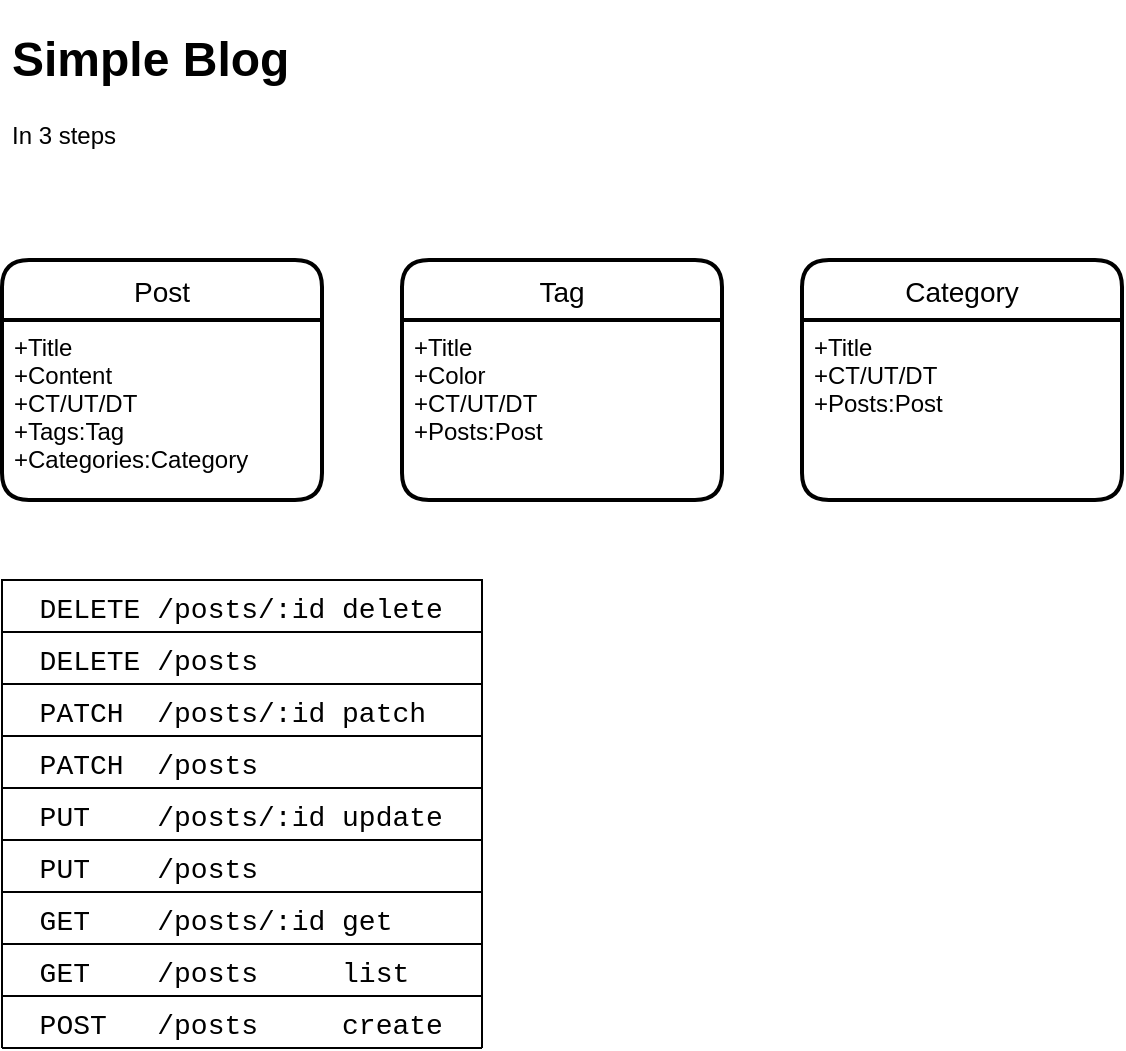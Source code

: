 <mxfile version="14.4.5" type="github">
  <diagram id="2vguA9VRlWRnG-YiR0Zg" name="Page-1">
    <mxGraphModel dx="788" dy="538" grid="1" gridSize="10" guides="1" tooltips="1" connect="1" arrows="1" fold="1" page="1" pageScale="1" pageWidth="850" pageHeight="1100" math="0" shadow="0">
      <root>
        <mxCell id="0" />
        <mxCell id="1" parent="0" />
        <mxCell id="eH79TKneD-y03dZ3sler-3" value="&lt;h1&gt;Simple Blog&lt;/h1&gt;&lt;p&gt;In 3 steps&lt;/p&gt;" style="text;html=1;strokeColor=none;fillColor=none;spacing=5;spacingTop=-20;whiteSpace=wrap;overflow=hidden;rounded=0;" vertex="1" parent="1">
          <mxGeometry x="40" y="40" width="190" height="80" as="geometry" />
        </mxCell>
        <mxCell id="eH79TKneD-y03dZ3sler-17" value="Post" style="swimlane;childLayout=stackLayout;horizontal=1;startSize=30;horizontalStack=0;rounded=1;fontSize=14;fontStyle=0;strokeWidth=2;resizeParent=0;resizeLast=1;shadow=0;dashed=0;align=center;" vertex="1" parent="1">
          <mxGeometry x="40" y="160" width="160" height="120" as="geometry">
            <mxRectangle x="40" y="160" width="60" height="30" as="alternateBounds" />
          </mxGeometry>
        </mxCell>
        <mxCell id="eH79TKneD-y03dZ3sler-18" value="+Title&#xa;+Content&#xa;+CT/UT/DT&#xa;+Tags:Tag&#xa;+Categories:Category" style="align=left;strokeColor=none;fillColor=none;spacingLeft=4;fontSize=12;verticalAlign=top;resizable=0;rotatable=0;part=1;" vertex="1" parent="eH79TKneD-y03dZ3sler-17">
          <mxGeometry y="30" width="160" height="90" as="geometry" />
        </mxCell>
        <mxCell id="eH79TKneD-y03dZ3sler-19" value="Tag" style="swimlane;childLayout=stackLayout;horizontal=1;startSize=30;horizontalStack=0;rounded=1;fontSize=14;fontStyle=0;strokeWidth=2;resizeParent=0;resizeLast=1;shadow=0;dashed=0;align=center;" vertex="1" parent="1">
          <mxGeometry x="240" y="160" width="160" height="120" as="geometry">
            <mxRectangle x="40" y="160" width="60" height="30" as="alternateBounds" />
          </mxGeometry>
        </mxCell>
        <mxCell id="eH79TKneD-y03dZ3sler-20" value="+Title&#xa;+Color&#xa;+CT/UT/DT&#xa;+Posts:Post" style="align=left;strokeColor=none;fillColor=none;spacingLeft=4;fontSize=12;verticalAlign=top;resizable=0;rotatable=0;part=1;" vertex="1" parent="eH79TKneD-y03dZ3sler-19">
          <mxGeometry y="30" width="160" height="90" as="geometry" />
        </mxCell>
        <mxCell id="eH79TKneD-y03dZ3sler-21" value="Category" style="swimlane;childLayout=stackLayout;horizontal=1;startSize=30;horizontalStack=0;rounded=1;fontSize=14;fontStyle=0;strokeWidth=2;resizeParent=0;resizeLast=1;shadow=0;dashed=0;align=center;" vertex="1" parent="1">
          <mxGeometry x="440" y="160" width="160" height="120" as="geometry">
            <mxRectangle x="40" y="160" width="60" height="30" as="alternateBounds" />
          </mxGeometry>
        </mxCell>
        <mxCell id="eH79TKneD-y03dZ3sler-22" value="+Title&#xa;+CT/UT/DT&#xa;+Posts:Post" style="align=left;strokeColor=none;fillColor=none;spacingLeft=4;fontSize=12;verticalAlign=top;resizable=0;rotatable=0;part=1;" vertex="1" parent="eH79TKneD-y03dZ3sler-21">
          <mxGeometry y="30" width="160" height="90" as="geometry" />
        </mxCell>
        <mxCell id="eH79TKneD-y03dZ3sler-55" value="" style="group" vertex="1" connectable="0" parent="1">
          <mxGeometry x="40" y="320" width="240" height="234" as="geometry" />
        </mxCell>
        <mxCell id="eH79TKneD-y03dZ3sler-25" value="  POST   /posts     create" style="swimlane;fontStyle=0;childLayout=stackLayout;horizontal=1;startSize=26;horizontalStack=0;resizeParent=1;resizeParentMax=0;resizeLast=0;collapsible=1;marginBottom=0;align=left;fontSize=14;fontFamily=Courier New;labelBackgroundColor=#ffffff;" vertex="1" collapsed="1" parent="eH79TKneD-y03dZ3sler-55">
          <mxGeometry y="208" width="240.0" height="26" as="geometry">
            <mxRectangle x="40" y="570" width="160" height="210" as="alternateBounds" />
          </mxGeometry>
        </mxCell>
        <mxCell id="eH79TKneD-y03dZ3sler-26" value="{&#xa; &quot;posts&quot;:[&#xa;  &quot;title&quot;:&quot;title&quot;,&#xa;  &quot;content&quot;:&quot;content&quot;,&#xa;  &quot;tags&quot;:[&#xa;    {&#xa;     &quot;id&quot;:&quot;uuid&quot;&#xa;    }&#xa;   ]&#xa;  }&#xa; ]&#xa;}" style="text;strokeColor=none;spacingLeft=4;spacingRight=4;overflow=hidden;rotatable=0;points=[[0,0.5],[1,0.5]];portConstraint=eastwest;fontSize=12;fontFamily=Courier New;labelBackgroundColor=#ffffff;fillColor=#ffffff;" vertex="1" parent="eH79TKneD-y03dZ3sler-25">
          <mxGeometry y="26" width="240.0" height="184" as="geometry" />
        </mxCell>
        <mxCell id="eH79TKneD-y03dZ3sler-31" value="  GET    /posts     list" style="swimlane;fontStyle=0;childLayout=stackLayout;horizontal=1;startSize=26;horizontalStack=0;resizeParent=1;resizeParentMax=0;resizeLast=0;collapsible=1;marginBottom=0;align=left;fontSize=14;fontFamily=Courier New;labelBackgroundColor=#ffffff;" vertex="1" collapsed="1" parent="eH79TKneD-y03dZ3sler-55">
          <mxGeometry y="182" width="240.0" height="26" as="geometry">
            <mxRectangle x="40" y="518" width="160" height="170" as="alternateBounds" />
          </mxGeometry>
        </mxCell>
        <mxCell id="eH79TKneD-y03dZ3sler-32" value="{&#xa; &quot;title&quot;:&quot;title&quot;,&#xa; &quot;content&quot;:&quot;content&quot;,&#xa; &quot;offset&quot;:&quot;offset&quot;,&#xa; &quot;limit&quot;:&quot;limit&quot;&#xa; &quot;tags&quot;:[&#xa;  &quot;id&quot;:&quot;id&quot; &#xa; ]&#xa;}" style="text;strokeColor=none;spacingLeft=4;spacingRight=4;overflow=hidden;rotatable=0;points=[[0,0.5],[1,0.5]];portConstraint=eastwest;fontSize=12;fontFamily=Courier New;labelBackgroundColor=#ffffff;labelBorderColor=none;fillColor=#ffffff;" vertex="1" parent="eH79TKneD-y03dZ3sler-31">
          <mxGeometry y="26" width="240.0" height="144" as="geometry" />
        </mxCell>
        <mxCell id="eH79TKneD-y03dZ3sler-33" value="  GET    /posts/:id get" style="swimlane;fontStyle=0;childLayout=stackLayout;horizontal=1;startSize=26;horizontalStack=0;resizeParent=1;resizeParentMax=0;resizeLast=0;collapsible=1;marginBottom=0;align=left;fontSize=14;fontFamily=Courier New;labelBackgroundColor=#ffffff;" vertex="1" collapsed="1" parent="eH79TKneD-y03dZ3sler-55">
          <mxGeometry y="156" width="240.0" height="26" as="geometry">
            <mxRectangle x="40" y="412" width="160" height="170" as="alternateBounds" />
          </mxGeometry>
        </mxCell>
        <mxCell id="eH79TKneD-y03dZ3sler-34" value="{&#xa; &quot;title&quot;:&quot;title&quot;,&#xa; &quot;content&quot;:&quot;content&quot;,&#xa; &quot;tags&quot;:[&#xa;  {&#xa;   &quot;id&quot;:&quot;id&quot;&#xa;  }&#xa; ]&#xa;}" style="text;strokeColor=none;spacingLeft=4;spacingRight=4;overflow=hidden;rotatable=0;points=[[0,0.5],[1,0.5]];portConstraint=eastwest;fontSize=12;fontFamily=Courier New;labelBackgroundColor=#ffffff;fillColor=#ffffff;" vertex="1" parent="eH79TKneD-y03dZ3sler-33">
          <mxGeometry y="26" width="240.0" height="144" as="geometry" />
        </mxCell>
        <mxCell id="eH79TKneD-y03dZ3sler-35" value="  PUT    /posts" style="swimlane;fontStyle=0;childLayout=stackLayout;horizontal=1;startSize=26;horizontalStack=0;resizeParent=1;resizeParentMax=0;resizeLast=0;collapsible=1;marginBottom=0;align=left;fontSize=14;fontFamily=Courier New;labelBackgroundColor=#ffffff;" vertex="1" collapsed="1" parent="eH79TKneD-y03dZ3sler-55">
          <mxGeometry y="130" width="240.0" height="26" as="geometry">
            <mxRectangle x="40" y="386" width="160" height="190" as="alternateBounds" />
          </mxGeometry>
        </mxCell>
        <mxCell id="eH79TKneD-y03dZ3sler-36" value="{&#xa; &quot;posts&quot;:[&#xa;  &quot;title&quot;:&quot;title&quot;,&#xa;  &quot;content&quot;:&quot;content&quot;,&#xa;  &quot;tags&quot;:[&#xa;   {&#xa;    &quot;id&quot;:&quot;uuid&quot;&#xa;   }&#xa;  ]&#xa; ]&#xa;}" style="text;strokeColor=none;spacingLeft=4;spacingRight=4;overflow=hidden;rotatable=0;points=[[0,0.5],[1,0.5]];portConstraint=eastwest;fontSize=12;fontFamily=Courier New;labelBackgroundColor=#ffffff;fillColor=#ffffff;" vertex="1" parent="eH79TKneD-y03dZ3sler-35">
          <mxGeometry y="26" width="240.0" height="164" as="geometry" />
        </mxCell>
        <mxCell id="eH79TKneD-y03dZ3sler-37" value="  PUT    /posts/:id update" style="swimlane;fontStyle=0;childLayout=stackLayout;horizontal=1;startSize=26;horizontalStack=0;resizeParent=1;resizeParentMax=0;resizeLast=0;collapsible=1;marginBottom=0;align=left;fontSize=14;fontFamily=Courier New;labelBackgroundColor=#ffffff;" vertex="1" collapsed="1" parent="eH79TKneD-y03dZ3sler-55">
          <mxGeometry y="104" width="240.0" height="26" as="geometry">
            <mxRectangle x="40" y="360" width="160" height="170" as="alternateBounds" />
          </mxGeometry>
        </mxCell>
        <mxCell id="eH79TKneD-y03dZ3sler-38" value="{&#xa; &quot;title&quot;:&quot;title&quot;,&#xa; &quot;content&quot;:&quot;content&quot;,&#xa; &quot;tags&quot;:[&#xa;  {&#xa;   &quot;id&quot;:&quot;uuid&quot;&#xa;  }&#xa; ]&#xa;}" style="text;strokeColor=none;spacingLeft=4;spacingRight=4;overflow=hidden;rotatable=0;points=[[0,0.5],[1,0.5]];portConstraint=eastwest;fontSize=12;fontFamily=Courier New;labelBackgroundColor=#ffffff;fillColor=#ffffff;" vertex="1" parent="eH79TKneD-y03dZ3sler-37">
          <mxGeometry y="26" width="240.0" height="144" as="geometry" />
        </mxCell>
        <mxCell id="eH79TKneD-y03dZ3sler-43" value="  PATCH  /posts" style="swimlane;fontStyle=0;childLayout=stackLayout;horizontal=1;startSize=26;horizontalStack=0;resizeParent=1;resizeParentMax=0;resizeLast=0;collapsible=1;marginBottom=0;align=left;fontSize=14;fontFamily=Courier New;labelBackgroundColor=#ffffff;" vertex="1" collapsed="1" parent="eH79TKneD-y03dZ3sler-55">
          <mxGeometry y="78" width="240.0" height="26" as="geometry">
            <mxRectangle x="40" y="414" width="160" height="190" as="alternateBounds" />
          </mxGeometry>
        </mxCell>
        <mxCell id="eH79TKneD-y03dZ3sler-44" value="{&#xa; &quot;posts&quot;:[&#xa;  &quot;title&quot;:&quot;title&quot;,&#xa;  ]&#xa; ]&#xa;}" style="text;strokeColor=none;spacingLeft=4;spacingRight=4;overflow=hidden;rotatable=0;points=[[0,0.5],[1,0.5]];portConstraint=eastwest;fontSize=12;fontFamily=Courier New;labelBackgroundColor=#ffffff;fillColor=#ffffff;" vertex="1" parent="eH79TKneD-y03dZ3sler-43">
          <mxGeometry y="26" width="240.0" height="164" as="geometry" />
        </mxCell>
        <mxCell id="eH79TKneD-y03dZ3sler-39" value="  PATCH  /posts/:id patch" style="swimlane;fontStyle=0;childLayout=stackLayout;horizontal=1;startSize=26;horizontalStack=0;resizeParent=1;resizeParentMax=0;resizeLast=0;collapsible=1;marginBottom=0;align=left;fontSize=14;fontFamily=Courier New;labelBackgroundColor=#ffffff;" vertex="1" collapsed="1" parent="eH79TKneD-y03dZ3sler-55">
          <mxGeometry y="52" width="240.0" height="26" as="geometry">
            <mxRectangle x="40" y="388" width="160" height="170" as="alternateBounds" />
          </mxGeometry>
        </mxCell>
        <mxCell id="eH79TKneD-y03dZ3sler-40" value="{&#xa; &quot;title&quot;:&quot;title&quot;&#xa;}" style="text;strokeColor=none;spacingLeft=4;spacingRight=4;overflow=hidden;rotatable=0;points=[[0,0.5],[1,0.5]];portConstraint=eastwest;fontSize=12;fontFamily=Courier New;labelBackgroundColor=#ffffff;fillColor=#ffffff;" vertex="1" parent="eH79TKneD-y03dZ3sler-39">
          <mxGeometry y="26" width="240.0" height="144" as="geometry" />
        </mxCell>
        <mxCell id="eH79TKneD-y03dZ3sler-48" value="  DELETE /posts" style="swimlane;fontStyle=0;childLayout=stackLayout;horizontal=1;startSize=26;horizontalStack=0;resizeParent=1;resizeParentMax=0;resizeLast=0;collapsible=1;marginBottom=0;align=left;fontSize=14;fontFamily=Courier New;labelBackgroundColor=#ffffff;" vertex="1" collapsed="1" parent="eH79TKneD-y03dZ3sler-55">
          <mxGeometry y="26" width="240.0" height="26" as="geometry">
            <mxRectangle x="40" y="414" width="160" height="190" as="alternateBounds" />
          </mxGeometry>
        </mxCell>
        <mxCell id="eH79TKneD-y03dZ3sler-49" value="{&#xa; &quot;posts&quot;:[&#xa;  &quot;title&quot;:&quot;title&quot;,&#xa;  ]&#xa; ]&#xa;}" style="text;strokeColor=none;spacingLeft=4;spacingRight=4;overflow=hidden;rotatable=0;points=[[0,0.5],[1,0.5]];portConstraint=eastwest;fontSize=12;fontFamily=Courier New;labelBackgroundColor=#ffffff;fillColor=#ffffff;" vertex="1" parent="eH79TKneD-y03dZ3sler-48">
          <mxGeometry y="26" width="240.0" height="164" as="geometry" />
        </mxCell>
        <mxCell id="eH79TKneD-y03dZ3sler-50" value="  DELETE /posts/:id delete" style="swimlane;fontStyle=0;childLayout=stackLayout;horizontal=1;startSize=26;horizontalStack=0;resizeParent=1;resizeParentMax=0;resizeLast=0;collapsible=1;marginBottom=0;align=left;fontSize=14;fontFamily=Courier New;labelBackgroundColor=#ffffff;" vertex="1" collapsed="1" parent="eH79TKneD-y03dZ3sler-55">
          <mxGeometry width="240.0" height="26" as="geometry">
            <mxRectangle x="40" y="388" width="160" height="170" as="alternateBounds" />
          </mxGeometry>
        </mxCell>
        <mxCell id="eH79TKneD-y03dZ3sler-51" value="{&#xa; &quot;title&quot;:&quot;title&quot;&#xa;}" style="text;strokeColor=none;spacingLeft=4;spacingRight=4;overflow=hidden;rotatable=0;points=[[0,0.5],[1,0.5]];portConstraint=eastwest;fontSize=12;fontFamily=Courier New;labelBackgroundColor=#ffffff;fillColor=#ffffff;" vertex="1" parent="eH79TKneD-y03dZ3sler-50">
          <mxGeometry y="26" width="240.0" height="144" as="geometry" />
        </mxCell>
      </root>
    </mxGraphModel>
  </diagram>
</mxfile>
